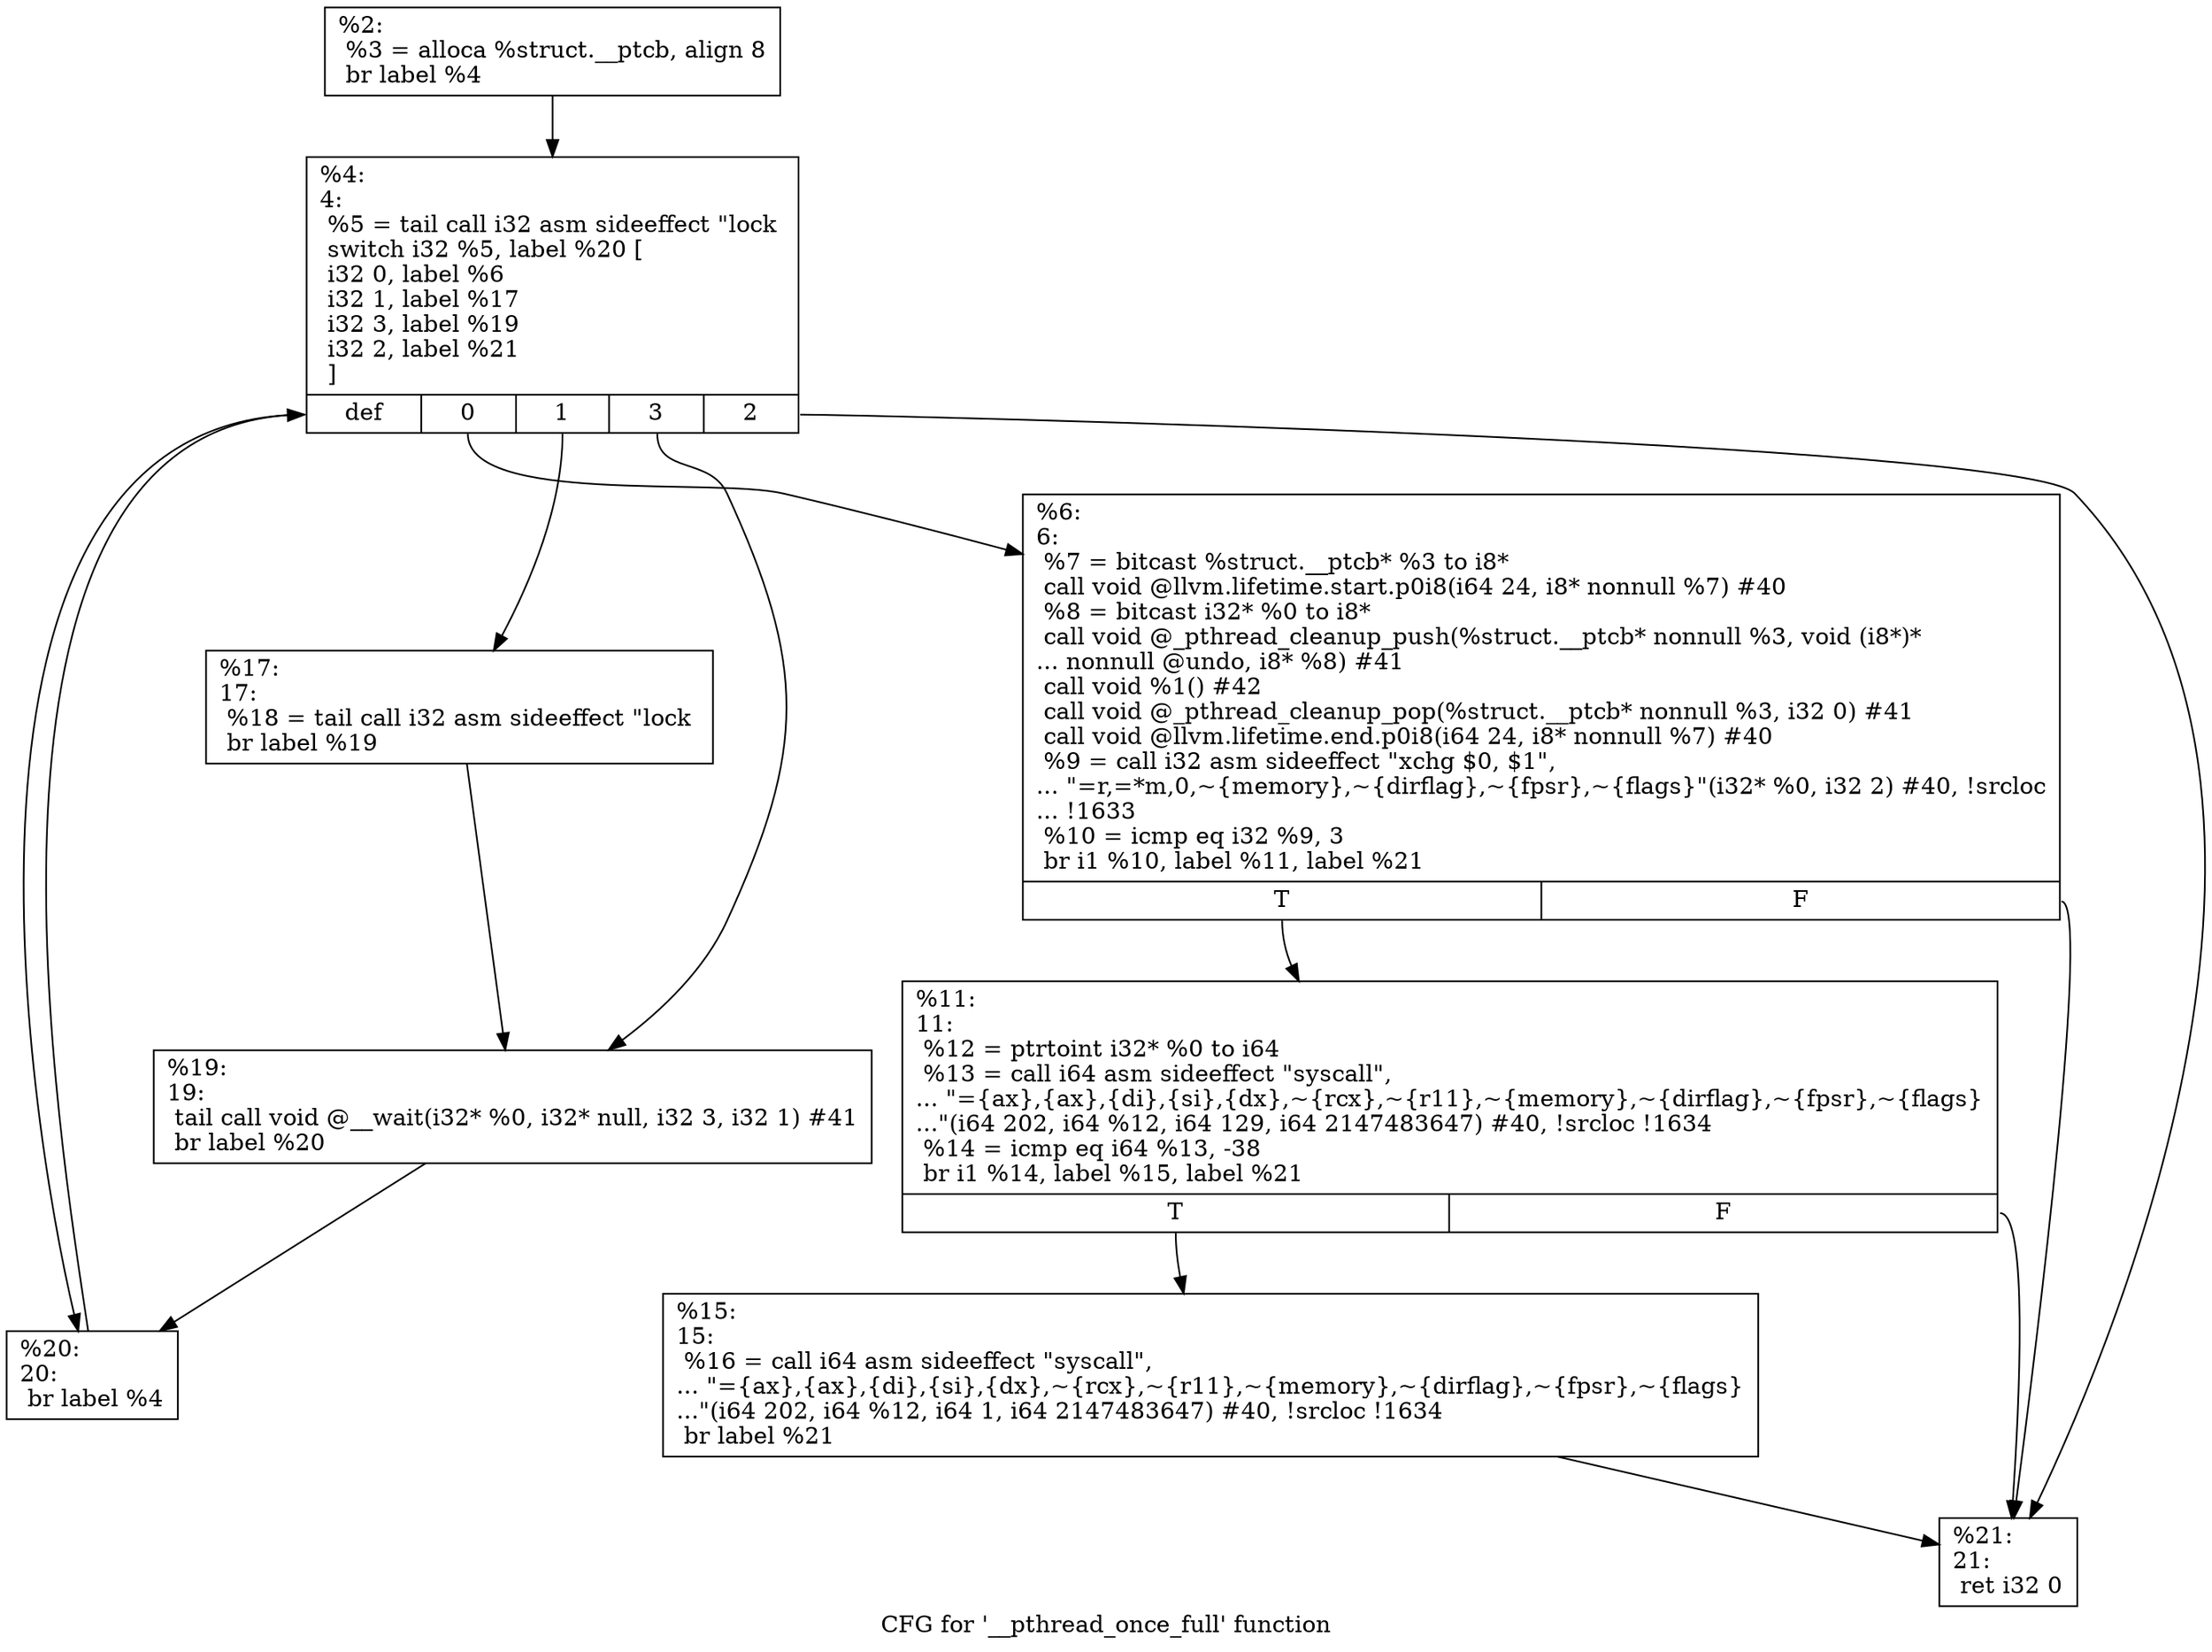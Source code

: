 digraph "CFG for '__pthread_once_full' function" {
	label="CFG for '__pthread_once_full' function";

	Node0x1a09b80 [shape=record,label="{%2:\l  %3 = alloca %struct.__ptcb, align 8\l  br label %4\l}"];
	Node0x1a09b80 -> Node0x1a0a050;
	Node0x1a0a050 [shape=record,label="{%4:\l4:                                                \l  %5 = tail call i32 asm sideeffect \"lock \l  switch i32 %5, label %20 [\l    i32 0, label %6\l    i32 1, label %17\l    i32 3, label %19\l    i32 2, label %21\l  ]\l|{<s0>def|<s1>0|<s2>1|<s3>3|<s4>2}}"];
	Node0x1a0a050:s0 -> Node0x1a0a230;
	Node0x1a0a050:s1 -> Node0x1a0a0a0;
	Node0x1a0a050:s2 -> Node0x1a0a190;
	Node0x1a0a050:s3 -> Node0x1a0a1e0;
	Node0x1a0a050:s4 -> Node0x1a0a280;
	Node0x1a0a0a0 [shape=record,label="{%6:\l6:                                                \l  %7 = bitcast %struct.__ptcb* %3 to i8*\l  call void @llvm.lifetime.start.p0i8(i64 24, i8* nonnull %7) #40\l  %8 = bitcast i32* %0 to i8*\l  call void @_pthread_cleanup_push(%struct.__ptcb* nonnull %3, void (i8*)*\l... nonnull @undo, i8* %8) #41\l  call void %1() #42\l  call void @_pthread_cleanup_pop(%struct.__ptcb* nonnull %3, i32 0) #41\l  call void @llvm.lifetime.end.p0i8(i64 24, i8* nonnull %7) #40\l  %9 = call i32 asm sideeffect \"xchg $0, $1\",\l... \"=r,=*m,0,~\{memory\},~\{dirflag\},~\{fpsr\},~\{flags\}\"(i32* %0, i32 2) #40, !srcloc\l... !1633\l  %10 = icmp eq i32 %9, 3\l  br i1 %10, label %11, label %21\l|{<s0>T|<s1>F}}"];
	Node0x1a0a0a0:s0 -> Node0x1a0a0f0;
	Node0x1a0a0a0:s1 -> Node0x1a0a280;
	Node0x1a0a0f0 [shape=record,label="{%11:\l11:                                               \l  %12 = ptrtoint i32* %0 to i64\l  %13 = call i64 asm sideeffect \"syscall\",\l... \"=\{ax\},\{ax\},\{di\},\{si\},\{dx\},~\{rcx\},~\{r11\},~\{memory\},~\{dirflag\},~\{fpsr\},~\{flags\}\l...\"(i64 202, i64 %12, i64 129, i64 2147483647) #40, !srcloc !1634\l  %14 = icmp eq i64 %13, -38\l  br i1 %14, label %15, label %21\l|{<s0>T|<s1>F}}"];
	Node0x1a0a0f0:s0 -> Node0x1a0a140;
	Node0x1a0a0f0:s1 -> Node0x1a0a280;
	Node0x1a0a140 [shape=record,label="{%15:\l15:                                               \l  %16 = call i64 asm sideeffect \"syscall\",\l... \"=\{ax\},\{ax\},\{di\},\{si\},\{dx\},~\{rcx\},~\{r11\},~\{memory\},~\{dirflag\},~\{fpsr\},~\{flags\}\l...\"(i64 202, i64 %12, i64 1, i64 2147483647) #40, !srcloc !1634\l  br label %21\l}"];
	Node0x1a0a140 -> Node0x1a0a280;
	Node0x1a0a190 [shape=record,label="{%17:\l17:                                               \l  %18 = tail call i32 asm sideeffect \"lock \l  br label %19\l}"];
	Node0x1a0a190 -> Node0x1a0a1e0;
	Node0x1a0a1e0 [shape=record,label="{%19:\l19:                                               \l  tail call void @__wait(i32* %0, i32* null, i32 3, i32 1) #41\l  br label %20\l}"];
	Node0x1a0a1e0 -> Node0x1a0a230;
	Node0x1a0a230 [shape=record,label="{%20:\l20:                                               \l  br label %4\l}"];
	Node0x1a0a230 -> Node0x1a0a050;
	Node0x1a0a280 [shape=record,label="{%21:\l21:                                               \l  ret i32 0\l}"];
}
